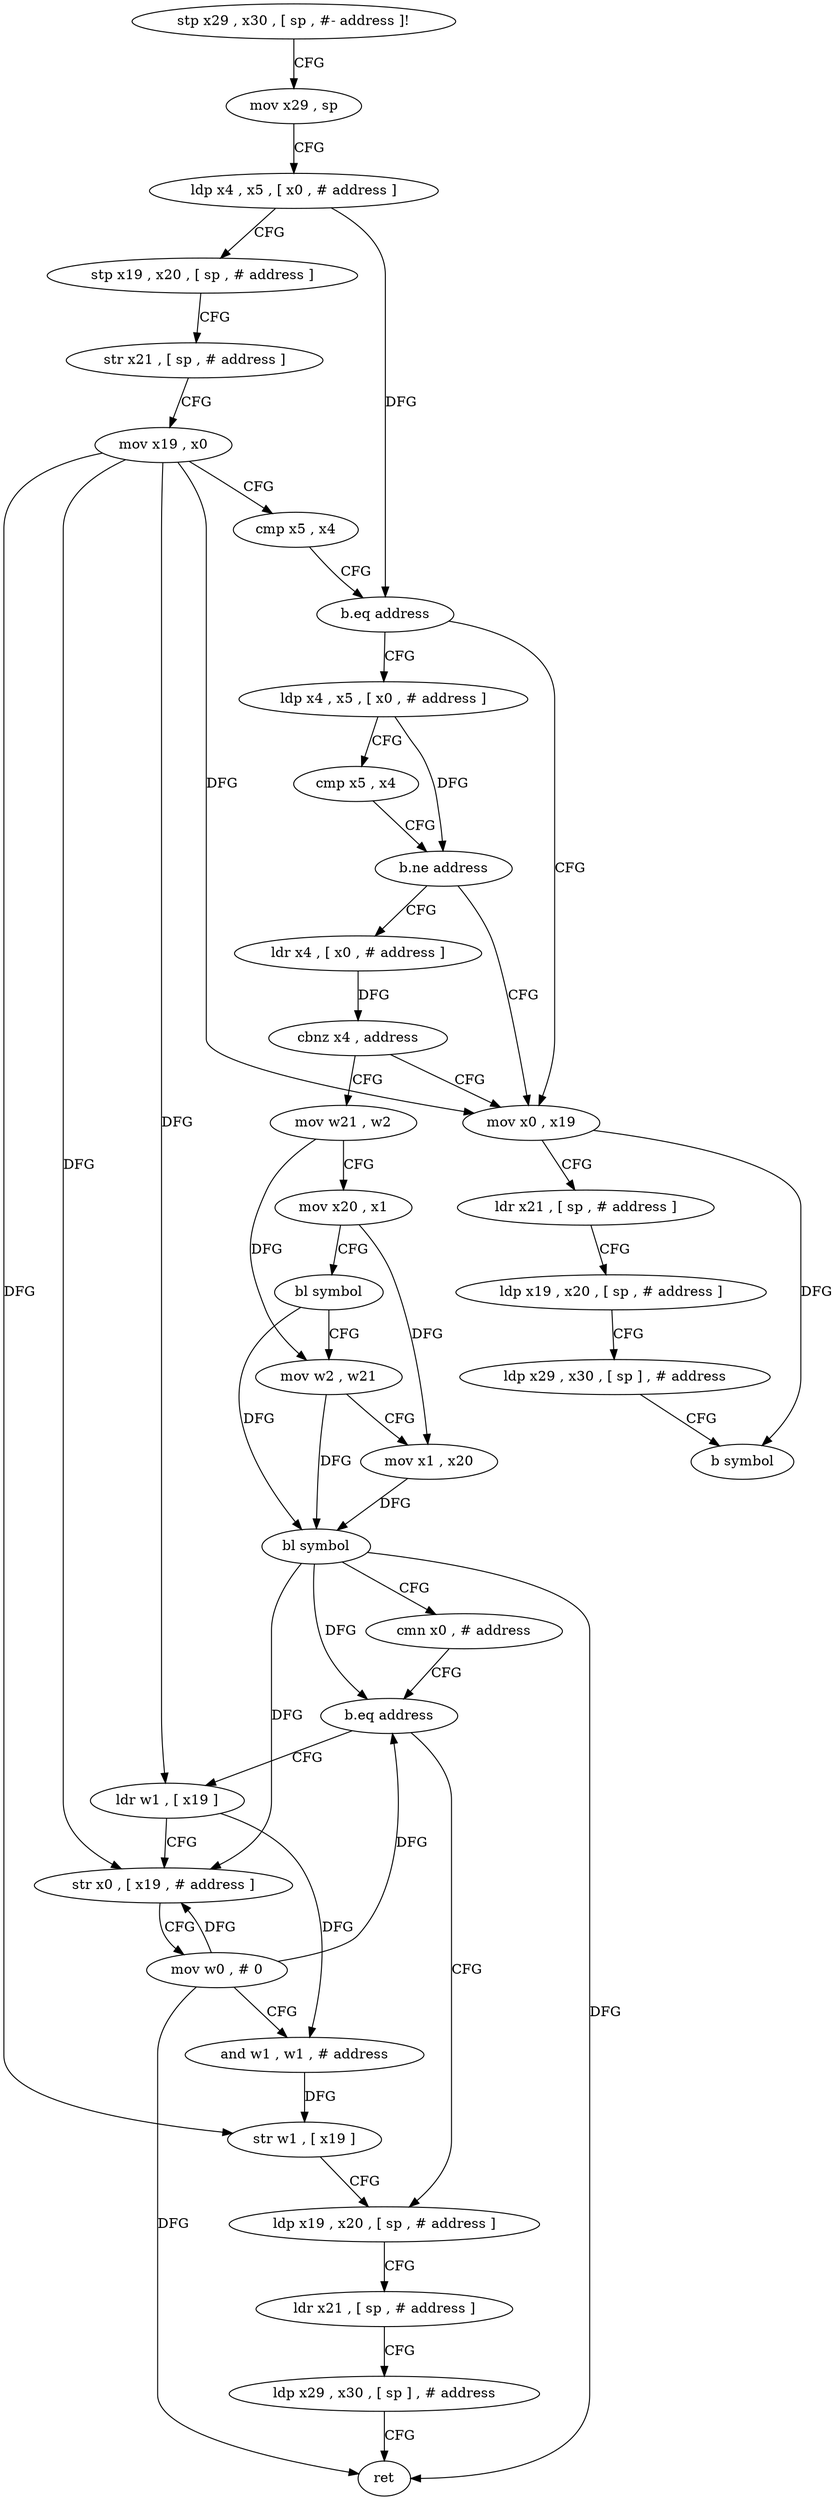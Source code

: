 digraph "func" {
"4273584" [label = "stp x29 , x30 , [ sp , #- address ]!" ]
"4273588" [label = "mov x29 , sp" ]
"4273592" [label = "ldp x4 , x5 , [ x0 , # address ]" ]
"4273596" [label = "stp x19 , x20 , [ sp , # address ]" ]
"4273600" [label = "str x21 , [ sp , # address ]" ]
"4273604" [label = "mov x19 , x0" ]
"4273608" [label = "cmp x5 , x4" ]
"4273612" [label = "b.eq address" ]
"4273640" [label = "ldp x4 , x5 , [ x0 , # address ]" ]
"4273616" [label = "mov x0 , x19" ]
"4273644" [label = "cmp x5 , x4" ]
"4273648" [label = "b.ne address" ]
"4273652" [label = "ldr x4 , [ x0 , # address ]" ]
"4273620" [label = "ldr x21 , [ sp , # address ]" ]
"4273624" [label = "ldp x19 , x20 , [ sp , # address ]" ]
"4273628" [label = "ldp x29 , x30 , [ sp ] , # address" ]
"4273632" [label = "b symbol" ]
"4273656" [label = "cbnz x4 , address" ]
"4273660" [label = "mov w21 , w2" ]
"4273664" [label = "mov x20 , x1" ]
"4273668" [label = "bl symbol" ]
"4273672" [label = "mov w2 , w21" ]
"4273676" [label = "mov x1 , x20" ]
"4273680" [label = "bl symbol" ]
"4273684" [label = "cmn x0 , # address" ]
"4273688" [label = "b.eq address" ]
"4273712" [label = "ldp x19 , x20 , [ sp , # address ]" ]
"4273692" [label = "ldr w1 , [ x19 ]" ]
"4273716" [label = "ldr x21 , [ sp , # address ]" ]
"4273720" [label = "ldp x29 , x30 , [ sp ] , # address" ]
"4273724" [label = "ret" ]
"4273696" [label = "str x0 , [ x19 , # address ]" ]
"4273700" [label = "mov w0 , # 0" ]
"4273704" [label = "and w1 , w1 , # address" ]
"4273708" [label = "str w1 , [ x19 ]" ]
"4273584" -> "4273588" [ label = "CFG" ]
"4273588" -> "4273592" [ label = "CFG" ]
"4273592" -> "4273596" [ label = "CFG" ]
"4273592" -> "4273612" [ label = "DFG" ]
"4273596" -> "4273600" [ label = "CFG" ]
"4273600" -> "4273604" [ label = "CFG" ]
"4273604" -> "4273608" [ label = "CFG" ]
"4273604" -> "4273616" [ label = "DFG" ]
"4273604" -> "4273692" [ label = "DFG" ]
"4273604" -> "4273696" [ label = "DFG" ]
"4273604" -> "4273708" [ label = "DFG" ]
"4273608" -> "4273612" [ label = "CFG" ]
"4273612" -> "4273640" [ label = "CFG" ]
"4273612" -> "4273616" [ label = "CFG" ]
"4273640" -> "4273644" [ label = "CFG" ]
"4273640" -> "4273648" [ label = "DFG" ]
"4273616" -> "4273620" [ label = "CFG" ]
"4273616" -> "4273632" [ label = "DFG" ]
"4273644" -> "4273648" [ label = "CFG" ]
"4273648" -> "4273616" [ label = "CFG" ]
"4273648" -> "4273652" [ label = "CFG" ]
"4273652" -> "4273656" [ label = "DFG" ]
"4273620" -> "4273624" [ label = "CFG" ]
"4273624" -> "4273628" [ label = "CFG" ]
"4273628" -> "4273632" [ label = "CFG" ]
"4273656" -> "4273616" [ label = "CFG" ]
"4273656" -> "4273660" [ label = "CFG" ]
"4273660" -> "4273664" [ label = "CFG" ]
"4273660" -> "4273672" [ label = "DFG" ]
"4273664" -> "4273668" [ label = "CFG" ]
"4273664" -> "4273676" [ label = "DFG" ]
"4273668" -> "4273672" [ label = "CFG" ]
"4273668" -> "4273680" [ label = "DFG" ]
"4273672" -> "4273676" [ label = "CFG" ]
"4273672" -> "4273680" [ label = "DFG" ]
"4273676" -> "4273680" [ label = "DFG" ]
"4273680" -> "4273684" [ label = "CFG" ]
"4273680" -> "4273688" [ label = "DFG" ]
"4273680" -> "4273724" [ label = "DFG" ]
"4273680" -> "4273696" [ label = "DFG" ]
"4273684" -> "4273688" [ label = "CFG" ]
"4273688" -> "4273712" [ label = "CFG" ]
"4273688" -> "4273692" [ label = "CFG" ]
"4273712" -> "4273716" [ label = "CFG" ]
"4273692" -> "4273696" [ label = "CFG" ]
"4273692" -> "4273704" [ label = "DFG" ]
"4273716" -> "4273720" [ label = "CFG" ]
"4273720" -> "4273724" [ label = "CFG" ]
"4273696" -> "4273700" [ label = "CFG" ]
"4273700" -> "4273704" [ label = "CFG" ]
"4273700" -> "4273688" [ label = "DFG" ]
"4273700" -> "4273696" [ label = "DFG" ]
"4273700" -> "4273724" [ label = "DFG" ]
"4273704" -> "4273708" [ label = "DFG" ]
"4273708" -> "4273712" [ label = "CFG" ]
}
